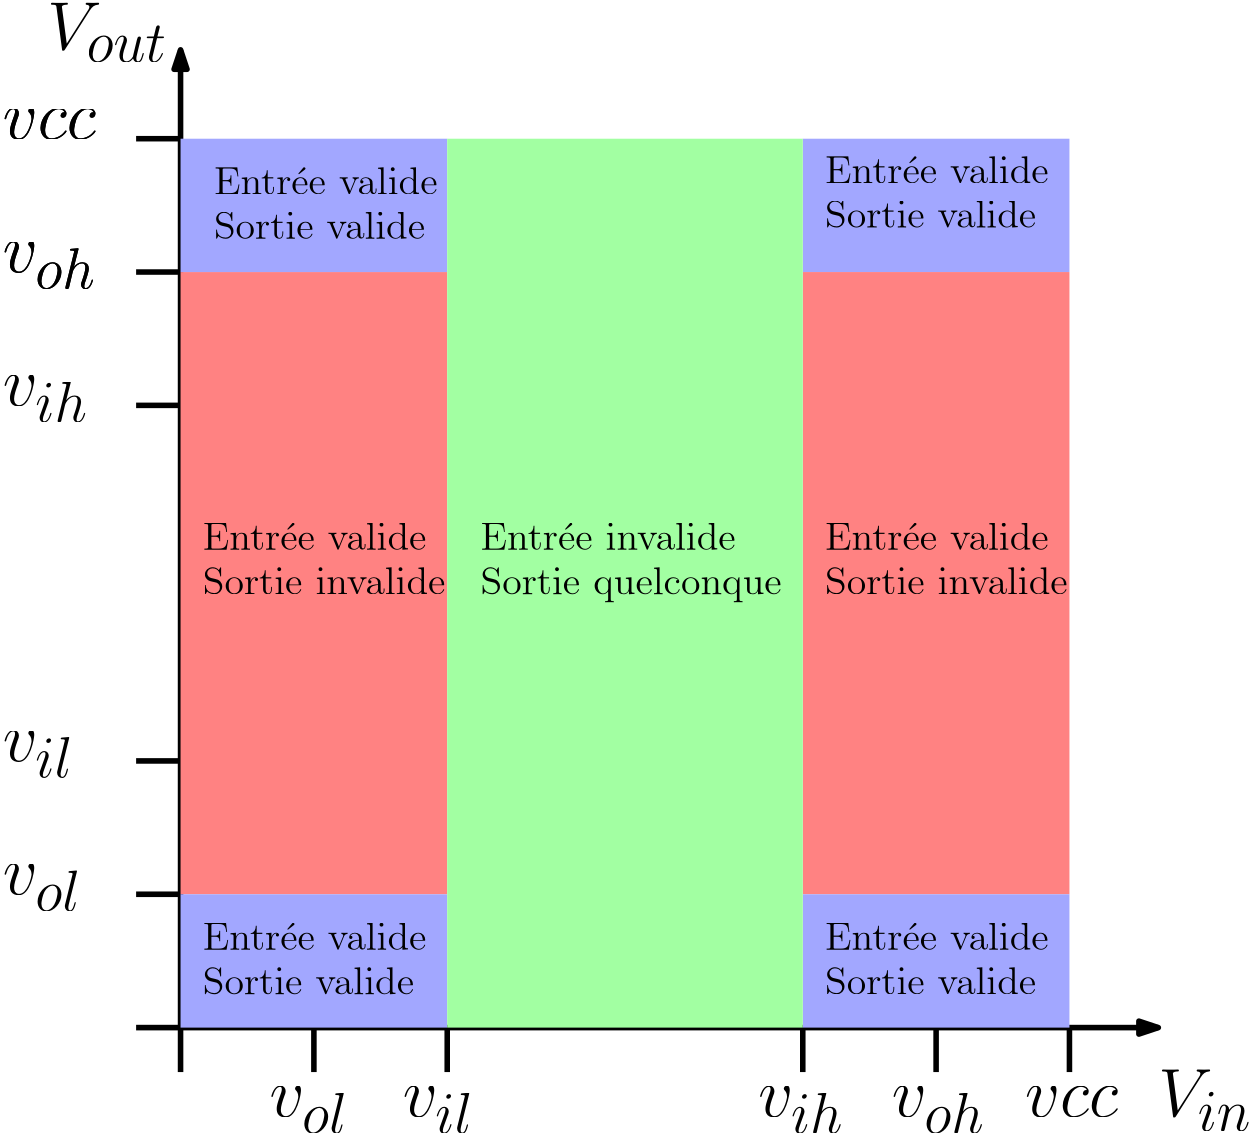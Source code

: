 <?xml version="1.0"?>
<!DOCTYPE ipe SYSTEM "ipe.dtd">
<ipe version="70107" creator="Ipe 7.1.8">
<info created="D:20150811172350" modified="D:20160831174215"/>
<ipestyle name="basic">
<symbol name="arrow/arc(spx)">
<path stroke="sym-stroke" fill="sym-stroke" pen="sym-pen">
0 0 m
-1 0.333 l
-1 -0.333 l
h
</path>
</symbol>
<symbol name="arrow/farc(spx)">
<path stroke="sym-stroke" fill="white" pen="sym-pen">
0 0 m
-1 0.333 l
-1 -0.333 l
h
</path>
</symbol>
<symbol name="arrow/ptarc(spx)">
<path stroke="sym-stroke" fill="sym-stroke" pen="sym-pen">
0 0 m
-1 0.333 l
-0.8 0 l
-1 -0.333 l
h
</path>
</symbol>
<symbol name="arrow/fptarc(spx)">
<path stroke="sym-stroke" fill="white" pen="sym-pen">
0 0 m
-1 0.333 l
-0.8 0 l
-1 -0.333 l
h
</path>
</symbol>
<symbol name="mark/circle(sx)" transformations="translations">
<path fill="sym-stroke">
0.6 0 0 0.6 0 0 e
0.4 0 0 0.4 0 0 e
</path>
</symbol>
<symbol name="mark/disk(sx)" transformations="translations">
<path fill="sym-stroke">
0.6 0 0 0.6 0 0 e
</path>
</symbol>
<symbol name="mark/fdisk(sfx)" transformations="translations">
<group>
<path fill="sym-fill">
0.5 0 0 0.5 0 0 e
</path>
<path fill="sym-stroke" fillrule="eofill">
0.6 0 0 0.6 0 0 e
0.4 0 0 0.4 0 0 e
</path>
</group>
</symbol>
<symbol name="mark/box(sx)" transformations="translations">
<path fill="sym-stroke" fillrule="eofill">
-0.6 -0.6 m
0.6 -0.6 l
0.6 0.6 l
-0.6 0.6 l
h
-0.4 -0.4 m
0.4 -0.4 l
0.4 0.4 l
-0.4 0.4 l
h
</path>
</symbol>
<symbol name="mark/square(sx)" transformations="translations">
<path fill="sym-stroke">
-0.6 -0.6 m
0.6 -0.6 l
0.6 0.6 l
-0.6 0.6 l
h
</path>
</symbol>
<symbol name="mark/fsquare(sfx)" transformations="translations">
<group>
<path fill="sym-fill">
-0.5 -0.5 m
0.5 -0.5 l
0.5 0.5 l
-0.5 0.5 l
h
</path>
<path fill="sym-stroke" fillrule="eofill">
-0.6 -0.6 m
0.6 -0.6 l
0.6 0.6 l
-0.6 0.6 l
h
-0.4 -0.4 m
0.4 -0.4 l
0.4 0.4 l
-0.4 0.4 l
h
</path>
</group>
</symbol>
<symbol name="mark/cross(sx)" transformations="translations">
<group>
<path fill="sym-stroke">
-0.43 -0.57 m
0.57 0.43 l
0.43 0.57 l
-0.57 -0.43 l
h
</path>
<path fill="sym-stroke">
-0.43 0.57 m
0.57 -0.43 l
0.43 -0.57 l
-0.57 0.43 l
h
</path>
</group>
</symbol>
<symbol name="arrow/fnormal(spx)">
<path stroke="sym-stroke" fill="white" pen="sym-pen">
0 0 m
-1 0.333 l
-1 -0.333 l
h
</path>
</symbol>
<symbol name="arrow/pointed(spx)">
<path stroke="sym-stroke" fill="sym-stroke" pen="sym-pen">
0 0 m
-1 0.333 l
-0.8 0 l
-1 -0.333 l
h
</path>
</symbol>
<symbol name="arrow/fpointed(spx)">
<path stroke="sym-stroke" fill="white" pen="sym-pen">
0 0 m
-1 0.333 l
-0.8 0 l
-1 -0.333 l
h
</path>
</symbol>
<symbol name="arrow/linear(spx)">
<path stroke="sym-stroke" pen="sym-pen">
-1 0.333 m
0 0 l
-1 -0.333 l
</path>
</symbol>
<symbol name="arrow/fdouble(spx)">
<path stroke="sym-stroke" fill="white" pen="sym-pen">
0 0 m
-1 0.333 l
-1 -0.333 l
h
-1 0 m
-2 0.333 l
-2 -0.333 l
h
</path>
</symbol>
<symbol name="arrow/double(spx)">
<path stroke="sym-stroke" fill="sym-stroke" pen="sym-pen">
0 0 m
-1 0.333 l
-1 -0.333 l
h
-1 0 m
-2 0.333 l
-2 -0.333 l
h
</path>
</symbol>
<pen name="heavier" value="0.8"/>
<pen name="fat" value="1.2"/>
<pen name="ultrafat" value="2"/>
<symbolsize name="large" value="5"/>
<symbolsize name="small" value="2"/>
<symbolsize name="tiny" value="1.1"/>
<arrowsize name="large" value="10"/>
<arrowsize name="small" value="5"/>
<arrowsize name="tiny" value="3"/>
<color name="red" value="1 0 0"/>
<color name="green" value="0 1 0"/>
<color name="blue" value="0 0 1"/>
<color name="yellow" value="1 1 0"/>
<color name="orange" value="1 0.647 0"/>
<color name="gold" value="1 0.843 0"/>
<color name="purple" value="0.627 0.125 0.941"/>
<color name="gray" value="0.745"/>
<color name="brown" value="0.647 0.165 0.165"/>
<color name="navy" value="0 0 0.502"/>
<color name="pink" value="1 0.753 0.796"/>
<color name="seagreen" value="0.18 0.545 0.341"/>
<color name="turquoise" value="0.251 0.878 0.816"/>
<color name="violet" value="0.933 0.51 0.933"/>
<color name="darkblue" value="0 0 0.545"/>
<color name="darkcyan" value="0 0.545 0.545"/>
<color name="darkgray" value="0.663"/>
<color name="darkgreen" value="0 0.392 0"/>
<color name="darkmagenta" value="0.545 0 0.545"/>
<color name="darkorange" value="1 0.549 0"/>
<color name="darkred" value="0.545 0 0"/>
<color name="lightblue" value="0.678 0.847 0.902"/>
<color name="lightcyan" value="0.878 1 1"/>
<color name="lightgray" value="0.827"/>
<color name="lightgreen" value="0.565 0.933 0.565"/>
<color name="lightyellow" value="1 1 0.878"/>
<dashstyle name="dashed" value="[4] 0"/>
<dashstyle name="dotted" value="[1 3] 0"/>
<dashstyle name="dash dotted" value="[4 2 1 2] 0"/>
<dashstyle name="dash dot dotted" value="[4 2 1 2 1 2] 0"/>
<textsize name="large" value="\large"/>
<textsize name="small" value="\small"/>
<textsize name="tiny" value="\tiny"/>
<textsize name="Large" value="\Large"/>
<textsize name="LARGE" value="\LARGE"/>
<textsize name="huge" value="\huge"/>
<textsize name="Huge" value="\Huge"/>
<textsize name="footnote" value="\footnotesize"/>
<textstyle name="center" begin="\begin{center}" end="\end{center}"/>
<textstyle name="itemize" begin="\begin{itemize}" end="\end{itemize}"/>
<textstyle name="item" begin="\begin{itemize}\item{}" end="\end{itemize}"/>
<gridsize name="4 pts" value="4"/>
<gridsize name="8 pts (~3 mm)" value="8"/>
<gridsize name="16 pts (~6 mm)" value="16"/>
<gridsize name="32 pts (~12 mm)" value="32"/>
<gridsize name="10 pts (~3.5 mm)" value="10"/>
<gridsize name="20 pts (~7 mm)" value="20"/>
<gridsize name="14 pts (~5 mm)" value="14"/>
<gridsize name="28 pts (~10 mm)" value="28"/>
<gridsize name="56 pts (~20 mm)" value="56"/>
<anglesize name="90 deg" value="90"/>
<anglesize name="60 deg" value="60"/>
<anglesize name="45 deg" value="45"/>
<anglesize name="30 deg" value="30"/>
<anglesize name="22.5 deg" value="22.5"/>
<tiling name="falling" angle="-60" step="4" width="1"/>
<tiling name="rising" angle="30" step="4" width="1"/>
</ipestyle>
<page>
<layer name="beta"/>
<layer name="alpha"/>
<view layers="beta alpha" active="beta"/>
<path layer="alpha" stroke="black" pen="ultrafat" arrow="normal/normal">
176 128 m
544 128 l
</path>
<path stroke="black" pen="ultrafat" arrow="normal/normal">
192 112 m
192 480 l
</path>
<text matrix="1 0 0 1 32 80" transformations="translations" pos="112 400" stroke="black" type="label" width="43.194" height="16.939" depth="4.17" valign="baseline" size="Huge">$V_{out}$</text>
<text matrix="1 0 0 1 432 -304" transformations="translations" pos="112 400" stroke="black" type="label" width="33.626" height="16.936" depth="5.01" valign="baseline" size="Huge">$V_{in}$</text>
<path matrix="1 0 0 1 -32 0" stroke="black" pen="ultrafat">
320 128 m
320 112 l
</path>
<path matrix="1 0 0 1 32 0" stroke="black" pen="ultrafat">
384 128 m
384 112 l
</path>
<path matrix="1 0 0 1 -32 0" stroke="black" pen="ultrafat">
272 128 m
272 112 l
</path>
<path matrix="1 0 0 1 32 0" stroke="black" pen="ultrafat">
432 128 m
432 112 l
</path>
<path matrix="1 0 0 1 0 -32" stroke="black" pen="ultrafat">
192 208 m
176 208 l
</path>
<path matrix="1 0 0 1 0 -32" stroke="black" pen="ultrafat">
192 256 m
176 256 l
</path>
<path matrix="1 0 0 1 0 32" stroke="black" pen="ultrafat">
192 320 m
176 320 l
</path>
<path matrix="1 0 0 1 0 32" stroke="black" pen="ultrafat">
192 368 m
176 368 l
</path>
<path fill="1 0.51 0.51">
192 176 m
192 400 l
288 400 l
288 176 l
h
</path>
<path stroke="black" pen="ultrafat">
512 128 m
512 112 l
</path>
<path stroke="black" pen="ultrafat">
192 448 m
176 448 l
</path>
<text transformations="translations" pos="224 96" stroke="black" type="label" width="28.439" height="10.673" depth="5.81" valign="baseline" size="Huge">$v_{ol}$</text>
<text matrix="1 0 0 1 48 0" transformations="translations" pos="224 96" stroke="black" type="label" width="25.615" height="10.673" depth="5.81" valign="baseline" size="Huge">$v_{il}$</text>
<text matrix="1 0 0 1 -96 256" transformations="translations" pos="224 96" stroke="black" type="label" width="30.78" height="10.673" depth="5.81" valign="baseline" size="Huge">$v_{ih}$</text>
<text matrix="1 0 0 1 224 0" transformations="translations" pos="224 96" stroke="black" type="label" width="33.604" height="10.673" depth="5.81" valign="baseline" size="Huge">$v_{oh}$</text>
<text matrix="1 0 0 1 272 0" transformations="translations" pos="224 96" stroke="black" type="label" width="33.514" height="10.672" depth="0" valign="baseline" size="Huge">$vcc$</text>
<text matrix="1 0 0 1 -96 352" transformations="translations" pos="224 96" stroke="black" type="label" width="33.514" height="10.672" depth="0" valign="baseline" size="Huge">$vcc$</text>
<text matrix="1 0 0 1 -96 352" transformations="translations" pos="224 96" stroke="black" type="label" width="33.514" height="10.672" depth="0" valign="baseline" size="Huge">$vcc$</text>
<text matrix="1 0 0 1 -96 304" transformations="translations" pos="224 96" stroke="black" type="label" width="33.604" height="10.673" depth="5.81" valign="baseline" size="Huge">$v_{oh}$</text>
<text matrix="1 0 0 1 -96 304" transformations="translations" pos="224 96" stroke="black" type="label" width="33.604" height="10.673" depth="5.81" valign="baseline" size="Huge">$v_{oh}$</text>
<text matrix="1 0 0 1 176 0" transformations="translations" pos="224 96" stroke="black" type="label" width="30.78" height="10.673" depth="5.81" valign="baseline" size="Huge">$v_{ih}$</text>
<text matrix="1 0 0 1 -96 128" transformations="translations" pos="224 96" stroke="black" type="label" width="25.615" height="10.673" depth="5.81" valign="baseline" size="Huge">$v_{il}$</text>
<text matrix="1 0 0 1 -96 80" transformations="translations" pos="224 96" stroke="black" type="label" width="28.439" height="10.673" depth="5.81" valign="baseline" size="Huge">$v_{ol}$</text>
<path fill="0.635 0.655 1">
192 448 m
192 400 l
288 400 l
288 448 l
h
</path>
<path layer="beta" matrix="1 0 0 1 224 0" fill="0.635 0.655 1">
192 448 m
192 400 l
288 400 l
288 448 l
h
</path>
<path matrix="1 0 0 1 224 0" fill="1 0.51 0.51">
192 176 m
192 400 l
288 400 l
288 176 l
h
</path>
<path matrix="1 0 0 1 224 -272" fill="0.635 0.655 1">
192 448 m
192 400 l
288 400 l
288 448 l
h
</path>
<path matrix="1 0 0 1 0 -272" fill="0.635 0.655 1">
192 448 m
192 400 l
288 400 l
288 448 l
h
</path>
<text matrix="1 0 0 1 -8 -132" transformations="translations" pos="208 432" stroke="black" type="label" width="80.573" height="9.963" depth="0" valign="baseline" size="Large">Entr{\&apos;e}e valide</text>
<text matrix="1 0 0 1 -8 -132" transformations="translations" pos="208 416" stroke="black" type="label" width="87.404" height="9.963" depth="0" valign="baseline" size="Large">Sortie invalide</text>
<text matrix="1 0 0 1 216 -132" transformations="translations" pos="208 432" stroke="black" type="label" width="80.573" height="9.963" depth="0" valign="baseline" size="Large">Entr{\&apos;e}e valide</text>
<text matrix="1 0 0 1 216 -132" transformations="translations" pos="208 416" stroke="black" type="label" width="87.404" height="9.963" depth="0" valign="baseline" size="Large">Sortie invalide</text>
<path fill="0.635 1 0.635">
288 448 m
288 128 l
416 128 l
416 448 l
h
</path>
<text matrix="1 0 0 1 92 -132" transformations="translations" pos="208 432" stroke="black" type="label" width="91.889" height="9.963" depth="0" valign="baseline" size="Large">Entr{\&apos;e}e invalide</text>
<text matrix="1 0 0 1 92 -132" transformations="translations" pos="208 416" stroke="black" type="label" width="108.475" height="9.962" depth="2.79" valign="baseline" size="Large">Sortie quelconque</text>
<text matrix="1 0 0 1 -4 -4" transformations="translations" pos="208 432" stroke="black" type="label" width="80.573" height="9.963" depth="0" valign="baseline" size="Large">Entr{\&apos;e}e valide</text>
<text matrix="1 0 0 1 -4 -4" transformations="translations" pos="208 416" stroke="black" type="label" width="76.089" height="9.963" depth="0" valign="baseline" size="Large">Sortie valide</text>
<text matrix="1 0 0 1 216 0" transformations="translations" pos="208 432" stroke="black" type="label" width="80.573" height="9.963" depth="0" valign="baseline" size="Large">Entr{\&apos;e}e valide</text>
<text matrix="1 0 0 1 216 0" transformations="translations" pos="208 416" stroke="black" type="label" width="76.089" height="9.963" depth="0" valign="baseline" size="Large">Sortie valide</text>
<text matrix="1 0 0 1 216 -276" transformations="translations" pos="208 432" stroke="black" type="label" width="80.573" height="9.963" depth="0" valign="baseline" size="Large">Entr{\&apos;e}e valide</text>
<text matrix="1 0 0 1 216 -276" transformations="translations" pos="208 416" stroke="black" type="label" width="76.089" height="9.963" depth="0" valign="baseline" size="Large">Sortie valide</text>
<text matrix="1 0 0 1 -8 -276" transformations="translations" pos="208 432" stroke="black" type="label" width="80.573" height="9.963" depth="0" valign="baseline" size="Large">Entr{\&apos;e}e valide</text>
<text matrix="1 0 0 1 -8 -276" transformations="translations" pos="208 416" stroke="black" type="label" width="76.089" height="9.963" depth="0" valign="baseline" size="Large">Sortie valide</text>
</page>
</ipe>
